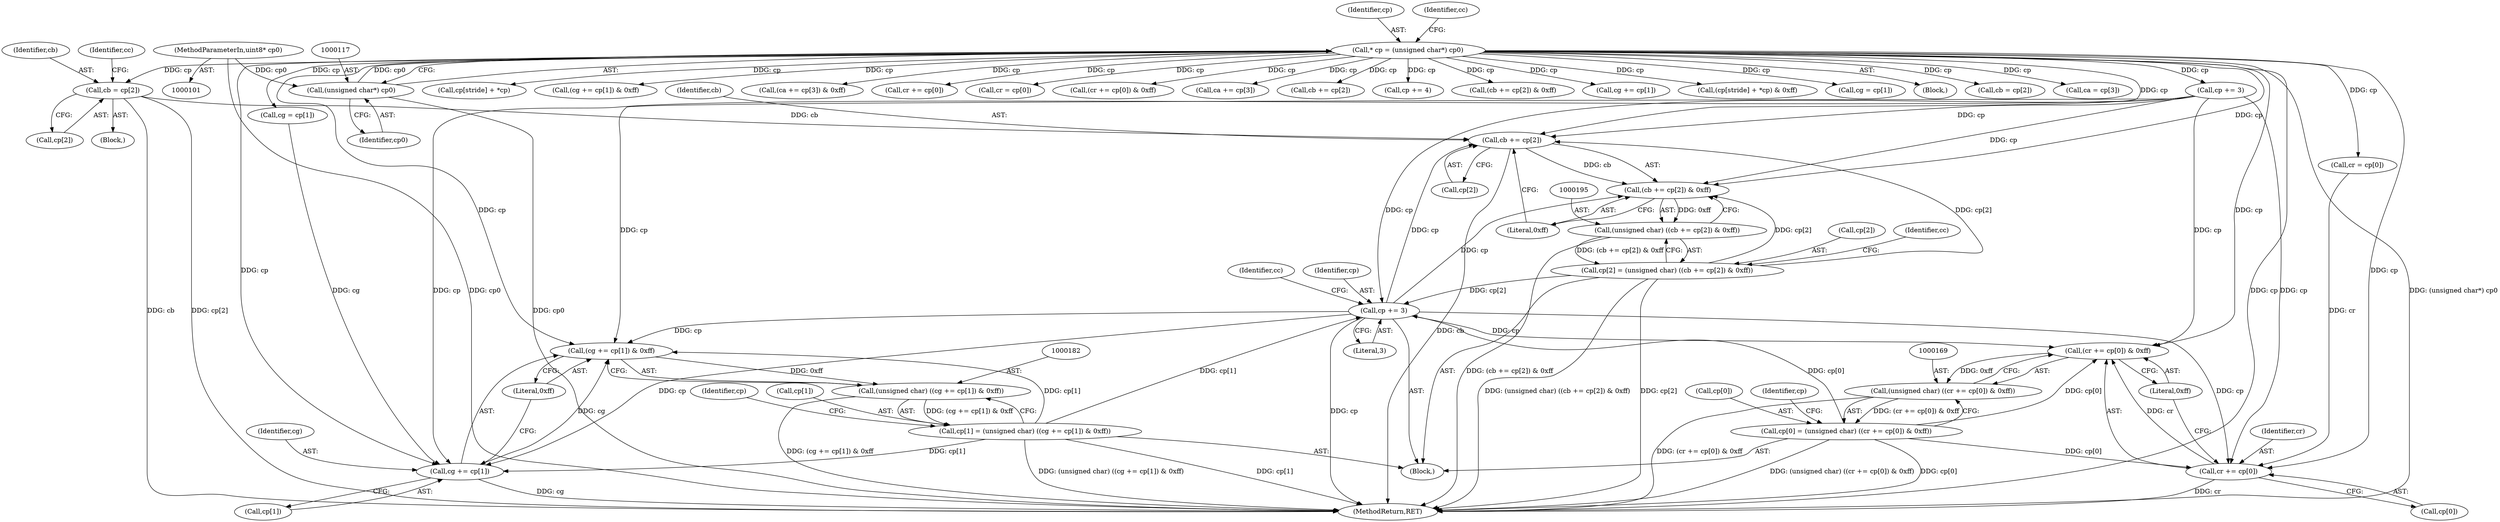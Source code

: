 digraph "0_libtiff_3ca657a8793dd011bf869695d72ad31c779c3cc1_7@array" {
"1000148" [label="(Call,cb = cp[2])"];
"1000114" [label="(Call,* cp = (unsigned char*) cp0)"];
"1000116" [label="(Call,(unsigned char*) cp0)"];
"1000103" [label="(MethodParameterIn,uint8* cp0)"];
"1000197" [label="(Call,cb += cp[2])"];
"1000196" [label="(Call,(cb += cp[2]) & 0xff)"];
"1000194" [label="(Call,(unsigned char) ((cb += cp[2]) & 0xff))"];
"1000190" [label="(Call,cp[2] = (unsigned char) ((cb += cp[2]) & 0xff))"];
"1000206" [label="(Call,cp += 3)"];
"1000170" [label="(Call,(cr += cp[0]) & 0xff)"];
"1000168" [label="(Call,(unsigned char) ((cr += cp[0]) & 0xff))"];
"1000164" [label="(Call,cp[0] = (unsigned char) ((cr += cp[0]) & 0xff))"];
"1000171" [label="(Call,cr += cp[0])"];
"1000183" [label="(Call,(cg += cp[1]) & 0xff)"];
"1000181" [label="(Call,(unsigned char) ((cg += cp[1]) & 0xff))"];
"1000177" [label="(Call,cp[1] = (unsigned char) ((cg += cp[1]) & 0xff))"];
"1000184" [label="(Call,cg += cp[1])"];
"1000185" [label="(Identifier,cg)"];
"1000324" [label="(Call,cp[stride] + *cp)"];
"1000198" [label="(Identifier,cb)"];
"1000150" [label="(Call,cp[2])"];
"1000197" [label="(Call,cb += cp[2])"];
"1000269" [label="(Call,(cg += cp[1]) & 0xff)"];
"1000295" [label="(Call,(ca += cp[3]) & 0xff)"];
"1000103" [label="(MethodParameterIn,uint8* cp0)"];
"1000116" [label="(Call,(unsigned char*) cp0)"];
"1000156" [label="(Call,cp += 3)"];
"1000202" [label="(Literal,0xff)"];
"1000163" [label="(Block,)"];
"1000191" [label="(Call,cp[2])"];
"1000161" [label="(Identifier,cc)"];
"1000115" [label="(Identifier,cp)"];
"1000142" [label="(Call,cg = cp[1])"];
"1000257" [label="(Call,cr += cp[0])"];
"1000122" [label="(Identifier,cc)"];
"1000194" [label="(Call,(unsigned char) ((cb += cp[2]) & 0xff))"];
"1000199" [label="(Call,cp[2])"];
"1000177" [label="(Call,cp[1] = (unsigned char) ((cg += cp[1]) & 0xff))"];
"1000176" [label="(Literal,0xff)"];
"1000204" [label="(Identifier,cc)"];
"1000179" [label="(Identifier,cp)"];
"1000189" [label="(Literal,0xff)"];
"1000148" [label="(Call,cb = cp[2])"];
"1000216" [label="(Call,cr = cp[0])"];
"1000136" [label="(Call,cr = cp[0])"];
"1000256" [label="(Call,(cr += cp[0]) & 0xff)"];
"1000192" [label="(Identifier,cp)"];
"1000170" [label="(Call,(cr += cp[0]) & 0xff)"];
"1000296" [label="(Call,ca += cp[3])"];
"1000165" [label="(Call,cp[0])"];
"1000168" [label="(Call,(unsigned char) ((cr += cp[0]) & 0xff))"];
"1000283" [label="(Call,cb += cp[2])"];
"1000242" [label="(Call,cp += 4)"];
"1000154" [label="(Identifier,cc)"];
"1000181" [label="(Call,(unsigned char) ((cg += cp[1]) & 0xff))"];
"1000134" [label="(Block,)"];
"1000196" [label="(Call,(cb += cp[2]) & 0xff)"];
"1000206" [label="(Call,cp += 3)"];
"1000282" [label="(Call,(cb += cp[2]) & 0xff)"];
"1000149" [label="(Identifier,cb)"];
"1000270" [label="(Call,cg += cp[1])"];
"1000323" [label="(Call,(cp[stride] + *cp) & 0xff)"];
"1000164" [label="(Call,cp[0] = (unsigned char) ((cr += cp[0]) & 0xff))"];
"1000184" [label="(Call,cg += cp[1])"];
"1000190" [label="(Call,cp[2] = (unsigned char) ((cb += cp[2]) & 0xff))"];
"1000222" [label="(Call,cg = cp[1])"];
"1000172" [label="(Identifier,cr)"];
"1000173" [label="(Call,cp[0])"];
"1000178" [label="(Call,cp[1])"];
"1000186" [label="(Call,cp[1])"];
"1000208" [label="(Literal,3)"];
"1000114" [label="(Call,* cp = (unsigned char*) cp0)"];
"1000337" [label="(MethodReturn,RET)"];
"1000183" [label="(Call,(cg += cp[1]) & 0xff)"];
"1000105" [label="(Block,)"];
"1000207" [label="(Identifier,cp)"];
"1000228" [label="(Call,cb = cp[2])"];
"1000118" [label="(Identifier,cp0)"];
"1000171" [label="(Call,cr += cp[0])"];
"1000234" [label="(Call,ca = cp[3])"];
"1000148" -> "1000134"  [label="AST: "];
"1000148" -> "1000150"  [label="CFG: "];
"1000149" -> "1000148"  [label="AST: "];
"1000150" -> "1000148"  [label="AST: "];
"1000154" -> "1000148"  [label="CFG: "];
"1000148" -> "1000337"  [label="DDG: cb"];
"1000148" -> "1000337"  [label="DDG: cp[2]"];
"1000114" -> "1000148"  [label="DDG: cp"];
"1000148" -> "1000197"  [label="DDG: cb"];
"1000114" -> "1000105"  [label="AST: "];
"1000114" -> "1000116"  [label="CFG: "];
"1000115" -> "1000114"  [label="AST: "];
"1000116" -> "1000114"  [label="AST: "];
"1000122" -> "1000114"  [label="CFG: "];
"1000114" -> "1000337"  [label="DDG: cp"];
"1000114" -> "1000337"  [label="DDG: (unsigned char*) cp0"];
"1000116" -> "1000114"  [label="DDG: cp0"];
"1000114" -> "1000136"  [label="DDG: cp"];
"1000114" -> "1000142"  [label="DDG: cp"];
"1000114" -> "1000156"  [label="DDG: cp"];
"1000114" -> "1000170"  [label="DDG: cp"];
"1000114" -> "1000171"  [label="DDG: cp"];
"1000114" -> "1000183"  [label="DDG: cp"];
"1000114" -> "1000184"  [label="DDG: cp"];
"1000114" -> "1000196"  [label="DDG: cp"];
"1000114" -> "1000197"  [label="DDG: cp"];
"1000114" -> "1000216"  [label="DDG: cp"];
"1000114" -> "1000222"  [label="DDG: cp"];
"1000114" -> "1000228"  [label="DDG: cp"];
"1000114" -> "1000234"  [label="DDG: cp"];
"1000114" -> "1000242"  [label="DDG: cp"];
"1000114" -> "1000256"  [label="DDG: cp"];
"1000114" -> "1000257"  [label="DDG: cp"];
"1000114" -> "1000269"  [label="DDG: cp"];
"1000114" -> "1000270"  [label="DDG: cp"];
"1000114" -> "1000282"  [label="DDG: cp"];
"1000114" -> "1000283"  [label="DDG: cp"];
"1000114" -> "1000295"  [label="DDG: cp"];
"1000114" -> "1000296"  [label="DDG: cp"];
"1000114" -> "1000323"  [label="DDG: cp"];
"1000114" -> "1000324"  [label="DDG: cp"];
"1000116" -> "1000118"  [label="CFG: "];
"1000117" -> "1000116"  [label="AST: "];
"1000118" -> "1000116"  [label="AST: "];
"1000116" -> "1000337"  [label="DDG: cp0"];
"1000103" -> "1000116"  [label="DDG: cp0"];
"1000103" -> "1000101"  [label="AST: "];
"1000103" -> "1000337"  [label="DDG: cp0"];
"1000197" -> "1000196"  [label="AST: "];
"1000197" -> "1000199"  [label="CFG: "];
"1000198" -> "1000197"  [label="AST: "];
"1000199" -> "1000197"  [label="AST: "];
"1000202" -> "1000197"  [label="CFG: "];
"1000197" -> "1000337"  [label="DDG: cb"];
"1000197" -> "1000196"  [label="DDG: cb"];
"1000156" -> "1000197"  [label="DDG: cp"];
"1000190" -> "1000197"  [label="DDG: cp[2]"];
"1000206" -> "1000197"  [label="DDG: cp"];
"1000196" -> "1000194"  [label="AST: "];
"1000196" -> "1000202"  [label="CFG: "];
"1000202" -> "1000196"  [label="AST: "];
"1000194" -> "1000196"  [label="CFG: "];
"1000196" -> "1000194"  [label="DDG: 0xff"];
"1000156" -> "1000196"  [label="DDG: cp"];
"1000190" -> "1000196"  [label="DDG: cp[2]"];
"1000206" -> "1000196"  [label="DDG: cp"];
"1000194" -> "1000190"  [label="AST: "];
"1000195" -> "1000194"  [label="AST: "];
"1000190" -> "1000194"  [label="CFG: "];
"1000194" -> "1000337"  [label="DDG: (cb += cp[2]) & 0xff"];
"1000194" -> "1000190"  [label="DDG: (cb += cp[2]) & 0xff"];
"1000190" -> "1000163"  [label="AST: "];
"1000191" -> "1000190"  [label="AST: "];
"1000204" -> "1000190"  [label="CFG: "];
"1000190" -> "1000337"  [label="DDG: (unsigned char) ((cb += cp[2]) & 0xff)"];
"1000190" -> "1000337"  [label="DDG: cp[2]"];
"1000190" -> "1000206"  [label="DDG: cp[2]"];
"1000206" -> "1000163"  [label="AST: "];
"1000206" -> "1000208"  [label="CFG: "];
"1000207" -> "1000206"  [label="AST: "];
"1000208" -> "1000206"  [label="AST: "];
"1000161" -> "1000206"  [label="CFG: "];
"1000206" -> "1000337"  [label="DDG: cp"];
"1000206" -> "1000170"  [label="DDG: cp"];
"1000206" -> "1000171"  [label="DDG: cp"];
"1000206" -> "1000183"  [label="DDG: cp"];
"1000206" -> "1000184"  [label="DDG: cp"];
"1000177" -> "1000206"  [label="DDG: cp[1]"];
"1000156" -> "1000206"  [label="DDG: cp"];
"1000164" -> "1000206"  [label="DDG: cp[0]"];
"1000170" -> "1000168"  [label="AST: "];
"1000170" -> "1000176"  [label="CFG: "];
"1000171" -> "1000170"  [label="AST: "];
"1000176" -> "1000170"  [label="AST: "];
"1000168" -> "1000170"  [label="CFG: "];
"1000170" -> "1000168"  [label="DDG: 0xff"];
"1000171" -> "1000170"  [label="DDG: cr"];
"1000156" -> "1000170"  [label="DDG: cp"];
"1000164" -> "1000170"  [label="DDG: cp[0]"];
"1000168" -> "1000164"  [label="AST: "];
"1000169" -> "1000168"  [label="AST: "];
"1000164" -> "1000168"  [label="CFG: "];
"1000168" -> "1000337"  [label="DDG: (cr += cp[0]) & 0xff"];
"1000168" -> "1000164"  [label="DDG: (cr += cp[0]) & 0xff"];
"1000164" -> "1000163"  [label="AST: "];
"1000165" -> "1000164"  [label="AST: "];
"1000179" -> "1000164"  [label="CFG: "];
"1000164" -> "1000337"  [label="DDG: (unsigned char) ((cr += cp[0]) & 0xff)"];
"1000164" -> "1000337"  [label="DDG: cp[0]"];
"1000164" -> "1000171"  [label="DDG: cp[0]"];
"1000171" -> "1000173"  [label="CFG: "];
"1000172" -> "1000171"  [label="AST: "];
"1000173" -> "1000171"  [label="AST: "];
"1000176" -> "1000171"  [label="CFG: "];
"1000171" -> "1000337"  [label="DDG: cr"];
"1000136" -> "1000171"  [label="DDG: cr"];
"1000156" -> "1000171"  [label="DDG: cp"];
"1000183" -> "1000181"  [label="AST: "];
"1000183" -> "1000189"  [label="CFG: "];
"1000184" -> "1000183"  [label="AST: "];
"1000189" -> "1000183"  [label="AST: "];
"1000181" -> "1000183"  [label="CFG: "];
"1000183" -> "1000181"  [label="DDG: 0xff"];
"1000184" -> "1000183"  [label="DDG: cg"];
"1000177" -> "1000183"  [label="DDG: cp[1]"];
"1000156" -> "1000183"  [label="DDG: cp"];
"1000181" -> "1000177"  [label="AST: "];
"1000182" -> "1000181"  [label="AST: "];
"1000177" -> "1000181"  [label="CFG: "];
"1000181" -> "1000337"  [label="DDG: (cg += cp[1]) & 0xff"];
"1000181" -> "1000177"  [label="DDG: (cg += cp[1]) & 0xff"];
"1000177" -> "1000163"  [label="AST: "];
"1000178" -> "1000177"  [label="AST: "];
"1000192" -> "1000177"  [label="CFG: "];
"1000177" -> "1000337"  [label="DDG: cp[1]"];
"1000177" -> "1000337"  [label="DDG: (unsigned char) ((cg += cp[1]) & 0xff)"];
"1000177" -> "1000184"  [label="DDG: cp[1]"];
"1000184" -> "1000186"  [label="CFG: "];
"1000185" -> "1000184"  [label="AST: "];
"1000186" -> "1000184"  [label="AST: "];
"1000189" -> "1000184"  [label="CFG: "];
"1000184" -> "1000337"  [label="DDG: cg"];
"1000142" -> "1000184"  [label="DDG: cg"];
"1000156" -> "1000184"  [label="DDG: cp"];
}
